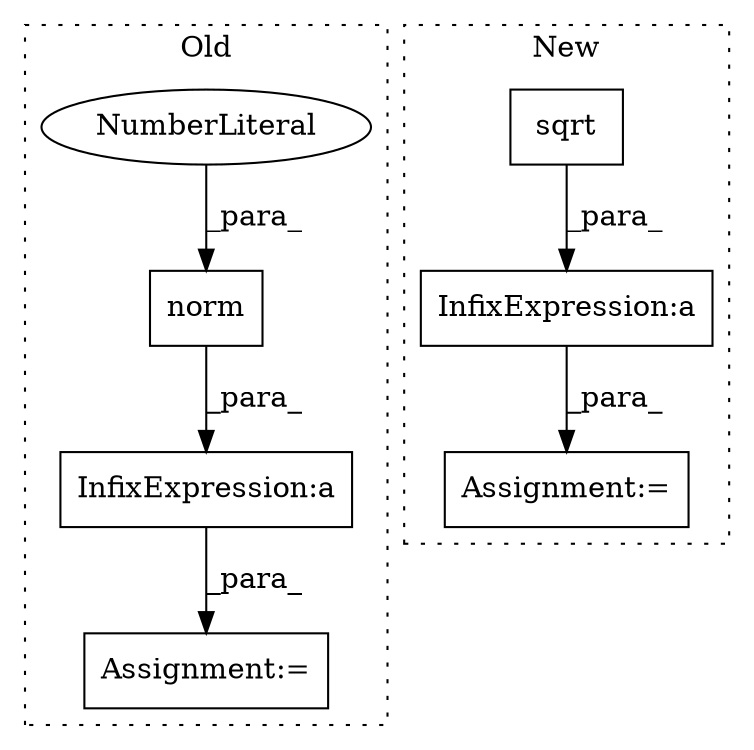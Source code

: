 digraph G {
subgraph cluster0 {
1 [label="norm" a="32" s="12835,12843" l="5,1" shape="box"];
3 [label="NumberLiteral" a="34" s="12842" l="1" shape="ellipse"];
4 [label="Assignment:=" a="7" s="12816" l="1" shape="box"];
7 [label="InfixExpression:a" a="27" s="12819" l="3" shape="box"];
label = "Old";
style="dotted";
}
subgraph cluster1 {
2 [label="sqrt" a="32" s="12971,12990" l="5,1" shape="box"];
5 [label="Assignment:=" a="7" s="12958" l="1" shape="box"];
6 [label="InfixExpression:a" a="27" s="12962" l="3" shape="box"];
label = "New";
style="dotted";
}
1 -> 7 [label="_para_"];
2 -> 6 [label="_para_"];
3 -> 1 [label="_para_"];
6 -> 5 [label="_para_"];
7 -> 4 [label="_para_"];
}
